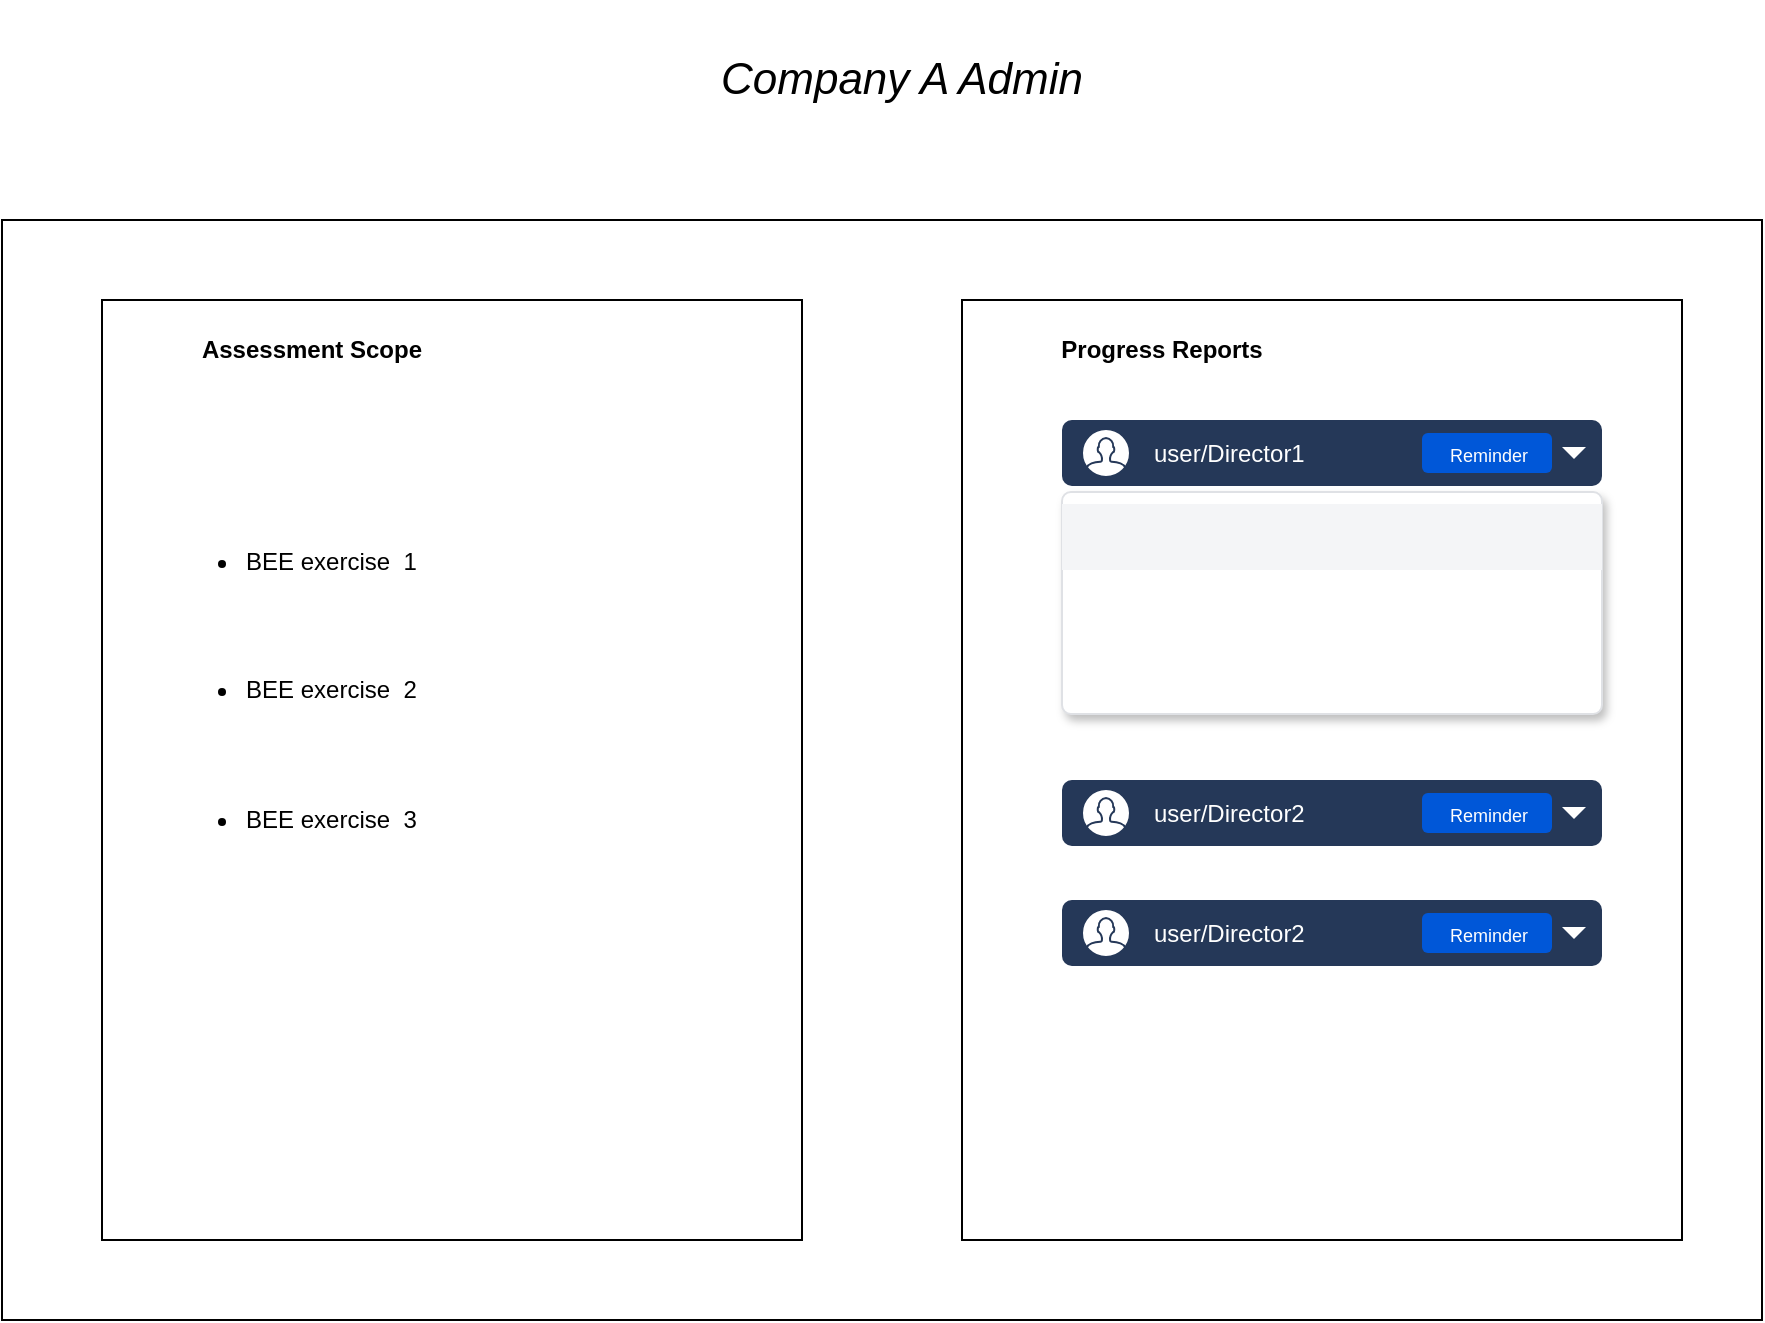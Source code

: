 <mxfile version="20.1.4" type="github">
  <diagram id="2CiY7Sf4G66lhT_vsnN_" name="Page-1">
    <mxGraphModel dx="839" dy="466" grid="1" gridSize="10" guides="1" tooltips="1" connect="1" arrows="1" fold="1" page="1" pageScale="1" pageWidth="850" pageHeight="1100" math="0" shadow="0">
      <root>
        <mxCell id="0" />
        <mxCell id="1" parent="0" />
        <mxCell id="wGYZzpSj5jo8aP6x9LUJ-1" value="" style="rounded=0;whiteSpace=wrap;html=1;" vertex="1" parent="1">
          <mxGeometry x="190" y="160" width="880" height="550" as="geometry" />
        </mxCell>
        <mxCell id="wGYZzpSj5jo8aP6x9LUJ-3" value="" style="rounded=0;whiteSpace=wrap;html=1;" vertex="1" parent="1">
          <mxGeometry x="670" y="200" width="360" height="470" as="geometry" />
        </mxCell>
        <mxCell id="wGYZzpSj5jo8aP6x9LUJ-2" value="" style="rounded=0;whiteSpace=wrap;html=1;" vertex="1" parent="1">
          <mxGeometry x="240" y="200" width="350" height="470" as="geometry" />
        </mxCell>
        <mxCell id="wGYZzpSj5jo8aP6x9LUJ-4" value="&lt;b&gt;Assessment Scope&lt;br&gt;&lt;/b&gt;" style="text;html=1;strokeColor=none;fillColor=none;align=center;verticalAlign=middle;whiteSpace=wrap;rounded=0;" vertex="1" parent="1">
          <mxGeometry x="270" y="210" width="150" height="30" as="geometry" />
        </mxCell>
        <mxCell id="wGYZzpSj5jo8aP6x9LUJ-5" value="&lt;b&gt;Progress Reports&lt;/b&gt;" style="text;html=1;strokeColor=none;fillColor=none;align=center;verticalAlign=middle;whiteSpace=wrap;rounded=0;" vertex="1" parent="1">
          <mxGeometry x="690" y="210" width="160" height="30" as="geometry" />
        </mxCell>
        <mxCell id="wGYZzpSj5jo8aP6x9LUJ-6" value="&lt;i&gt;&lt;font style=&quot;font-size: 22px;&quot;&gt;Company A Admin&lt;br&gt;&lt;/font&gt;&lt;/i&gt;" style="text;html=1;strokeColor=none;fillColor=none;align=center;verticalAlign=middle;whiteSpace=wrap;rounded=0;" vertex="1" parent="1">
          <mxGeometry x="440" y="50" width="400" height="80" as="geometry" />
        </mxCell>
        <mxCell id="wGYZzpSj5jo8aP6x9LUJ-10" value="&lt;ul style=&quot;font-size: 12px;&quot;&gt;&lt;li&gt;&lt;font style=&quot;font-size: 12px;&quot;&gt;BEE exercise&amp;nbsp; 1&lt;/font&gt;&lt;/li&gt;&lt;/ul&gt;&lt;div&gt;&lt;br&gt;&lt;/div&gt;&lt;ul style=&quot;font-size: 12px;&quot;&gt;&lt;li&gt;&lt;font style=&quot;font-size: 12px;&quot;&gt;BEE exercise&amp;nbsp; 2&lt;/font&gt;&lt;/li&gt;&lt;/ul&gt;&lt;div&gt;&lt;br&gt;&lt;/div&gt;&lt;ul style=&quot;font-size: 12px;&quot;&gt;&lt;li&gt;&lt;font style=&quot;font-size: 12px;&quot;&gt;BEE exercise&amp;nbsp; 3&lt;br&gt;&lt;/font&gt;&lt;/li&gt;&lt;/ul&gt;" style="text;strokeColor=none;fillColor=none;html=1;whiteSpace=wrap;verticalAlign=middle;overflow=hidden;fontSize=22;" vertex="1" parent="1">
          <mxGeometry x="270" y="270" width="310" height="250" as="geometry" />
        </mxCell>
        <mxCell id="wGYZzpSj5jo8aP6x9LUJ-13" value="" style="rounded=1;fillColor=#253858;strokeColor=none;html=1;fontSize=12;" vertex="1" parent="1">
          <mxGeometry x="720" y="260" width="270" height="33" as="geometry" />
        </mxCell>
        <mxCell id="wGYZzpSj5jo8aP6x9LUJ-14" value="" style="shape=triangle;direction=south;fillColor=#ffffff;strokeColor=none;html=1;fontSize=12;" vertex="1" parent="wGYZzpSj5jo8aP6x9LUJ-13">
          <mxGeometry x="1" y="0.5" width="12" height="6" relative="1" as="geometry">
            <mxPoint x="-20" y="-3" as="offset" />
          </mxGeometry>
        </mxCell>
        <mxCell id="wGYZzpSj5jo8aP6x9LUJ-15" value="user/Director1" style="shape=mxgraph.ios7.icons.user;fillColor=#ffffff;strokeColor=#253858;html=1;fontColor=#ffffff;align=left;fontSize=12;spacingLeft=10;labelPosition=right;verticalLabelPosition=middle;verticalAlign=middle;" vertex="1" parent="wGYZzpSj5jo8aP6x9LUJ-13">
          <mxGeometry y="0.5" width="24" height="24" relative="1" as="geometry">
            <mxPoint x="10" y="-12" as="offset" />
          </mxGeometry>
        </mxCell>
        <mxCell id="wGYZzpSj5jo8aP6x9LUJ-39" value="&lt;font style=&quot;font-size: 9px;&quot;&gt;Reminder&lt;/font&gt;" style="rounded=1;fillColor=#0057D8;align=center;strokeColor=none;html=1;fontColor=#ffffff;fontSize=12;sketch=0;" vertex="1" parent="wGYZzpSj5jo8aP6x9LUJ-13">
          <mxGeometry x="180" y="6.5" width="65" height="20" as="geometry" />
        </mxCell>
        <mxCell id="wGYZzpSj5jo8aP6x9LUJ-16" value="" style="rounded=1;fillColor=#ffffff;strokeColor=#DFE1E5;shadow=1;html=1;arcSize=4;fontSize=12;" vertex="1" parent="1">
          <mxGeometry x="720" y="296" width="270" height="111" as="geometry" />
        </mxCell>
        <mxCell id="wGYZzpSj5jo8aP6x9LUJ-17" value="" style="rounded=0;fillColor=#F4F5F7;strokeColor=none;shadow=0;html=1;align=left;fontSize=12;spacingLeft=10;fontColor=#253858;resizeWidth=1" vertex="1" parent="wGYZzpSj5jo8aP6x9LUJ-16">
          <mxGeometry width="270" height="33" relative="1" as="geometry">
            <mxPoint y="6" as="offset" />
          </mxGeometry>
        </mxCell>
        <mxCell id="wGYZzpSj5jo8aP6x9LUJ-30" value="" style="rounded=1;fillColor=#253858;strokeColor=none;html=1;fontSize=12;" vertex="1" parent="1">
          <mxGeometry x="720" y="440" width="270" height="33" as="geometry" />
        </mxCell>
        <mxCell id="wGYZzpSj5jo8aP6x9LUJ-31" value="" style="shape=triangle;direction=south;fillColor=#ffffff;strokeColor=none;html=1;fontSize=12;" vertex="1" parent="wGYZzpSj5jo8aP6x9LUJ-30">
          <mxGeometry x="1" y="0.5" width="12" height="6" relative="1" as="geometry">
            <mxPoint x="-20" y="-3" as="offset" />
          </mxGeometry>
        </mxCell>
        <mxCell id="wGYZzpSj5jo8aP6x9LUJ-32" value="user/Director2" style="shape=mxgraph.ios7.icons.user;fillColor=#ffffff;strokeColor=#253858;html=1;fontColor=#ffffff;align=left;fontSize=12;spacingLeft=10;labelPosition=right;verticalLabelPosition=middle;verticalAlign=middle;" vertex="1" parent="wGYZzpSj5jo8aP6x9LUJ-30">
          <mxGeometry y="0.5" width="24" height="24" relative="1" as="geometry">
            <mxPoint x="10" y="-12" as="offset" />
          </mxGeometry>
        </mxCell>
        <mxCell id="wGYZzpSj5jo8aP6x9LUJ-47" value="&lt;font style=&quot;font-size: 9px;&quot;&gt;Reminder&lt;/font&gt;" style="rounded=1;fillColor=#0057D8;align=center;strokeColor=none;html=1;fontColor=#ffffff;fontSize=12;sketch=0;" vertex="1" parent="wGYZzpSj5jo8aP6x9LUJ-30">
          <mxGeometry x="180" y="6.5" width="65" height="20" as="geometry" />
        </mxCell>
        <mxCell id="wGYZzpSj5jo8aP6x9LUJ-33" value="" style="rounded=1;fillColor=#253858;strokeColor=none;html=1;fontSize=12;" vertex="1" parent="1">
          <mxGeometry x="720" y="500" width="270" height="33" as="geometry" />
        </mxCell>
        <mxCell id="wGYZzpSj5jo8aP6x9LUJ-34" value="" style="shape=triangle;direction=south;fillColor=#ffffff;strokeColor=none;html=1;fontSize=12;" vertex="1" parent="wGYZzpSj5jo8aP6x9LUJ-33">
          <mxGeometry x="1" y="0.5" width="12" height="6" relative="1" as="geometry">
            <mxPoint x="-20" y="-3" as="offset" />
          </mxGeometry>
        </mxCell>
        <mxCell id="wGYZzpSj5jo8aP6x9LUJ-35" value="user/Director2" style="shape=mxgraph.ios7.icons.user;fillColor=#ffffff;strokeColor=#253858;html=1;fontColor=#ffffff;align=left;fontSize=12;spacingLeft=10;labelPosition=right;verticalLabelPosition=middle;verticalAlign=middle;" vertex="1" parent="wGYZzpSj5jo8aP6x9LUJ-33">
          <mxGeometry y="0.5" width="24" height="24" relative="1" as="geometry">
            <mxPoint x="10" y="-12" as="offset" />
          </mxGeometry>
        </mxCell>
        <mxCell id="wGYZzpSj5jo8aP6x9LUJ-48" value="&lt;font style=&quot;font-size: 9px;&quot;&gt;Reminder&lt;/font&gt;" style="rounded=1;fillColor=#0057D8;align=center;strokeColor=none;html=1;fontColor=#ffffff;fontSize=12;sketch=0;" vertex="1" parent="wGYZzpSj5jo8aP6x9LUJ-33">
          <mxGeometry x="180" y="6.5" width="65" height="20" as="geometry" />
        </mxCell>
      </root>
    </mxGraphModel>
  </diagram>
</mxfile>
